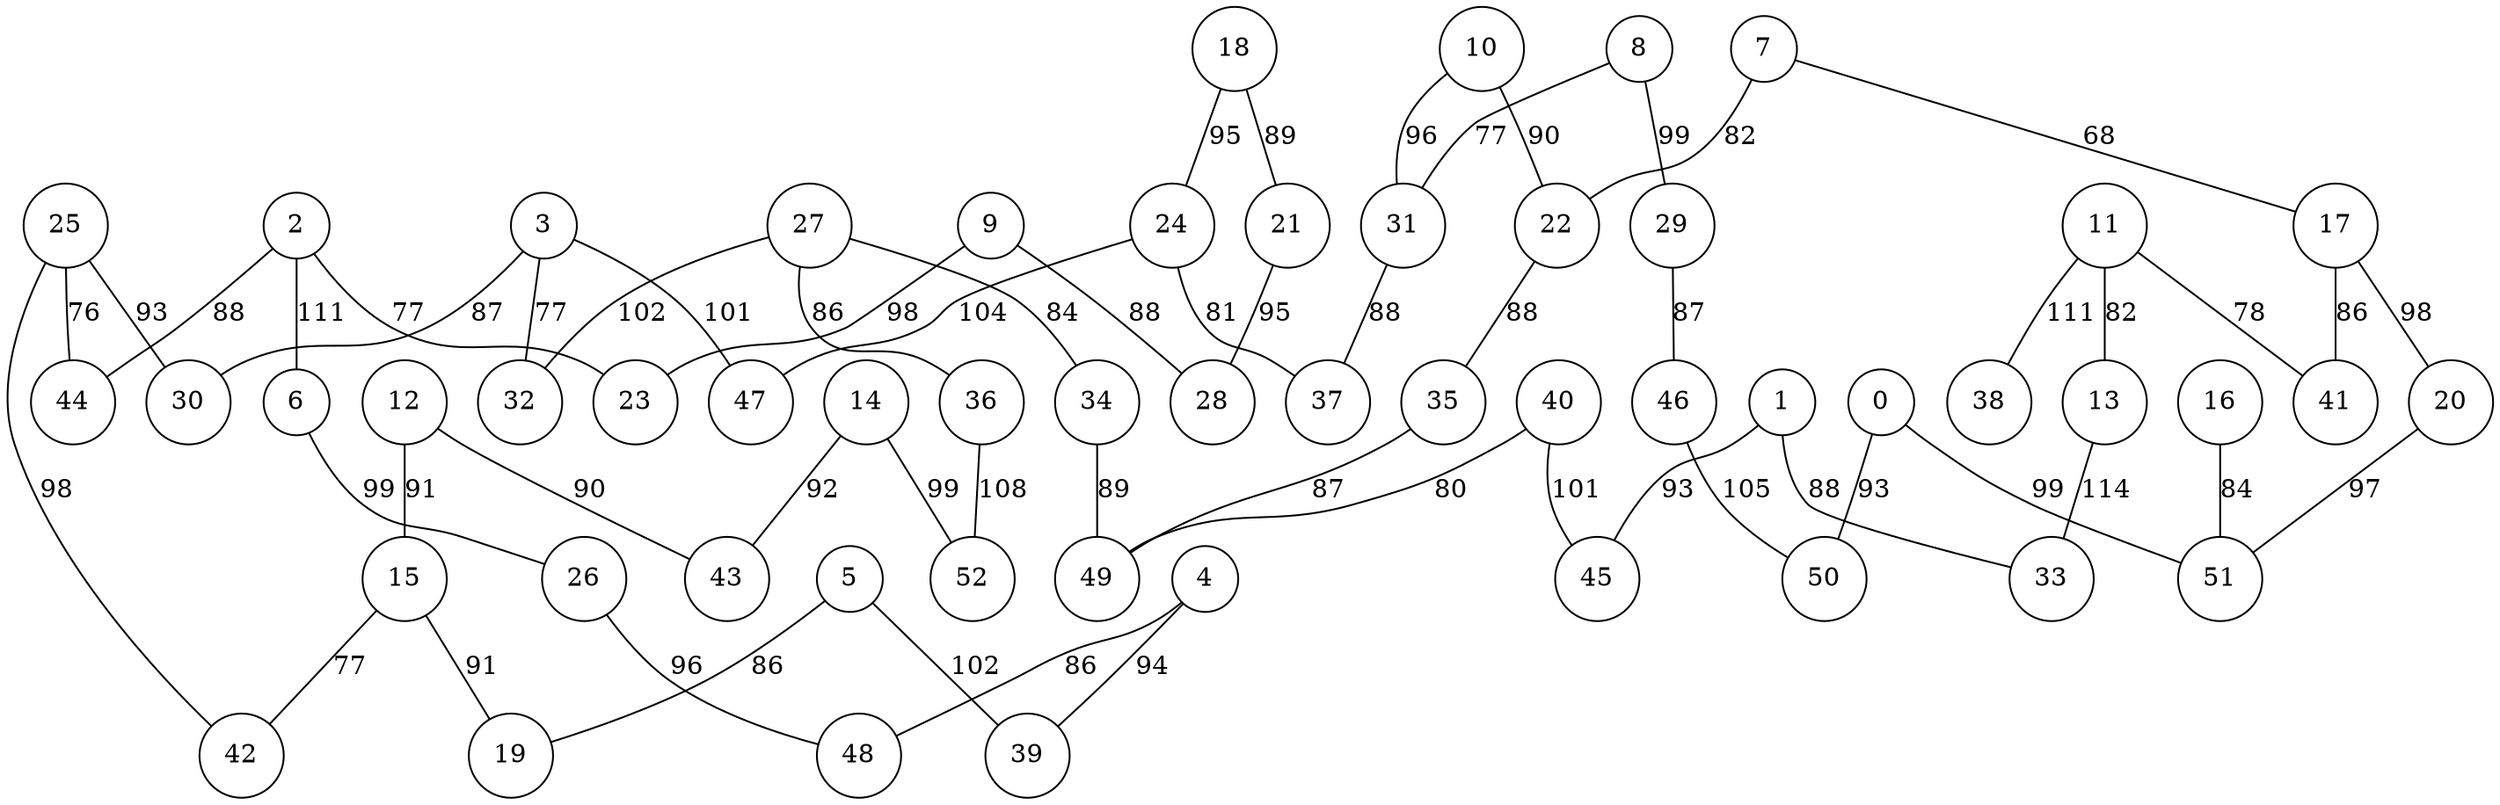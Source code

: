 graph qubit_interaction_graph {
    node [shape=circle];
    0 -- 50 [label=93];
    0 -- 51 [label=99];
    1 -- 33 [label=88];
    1 -- 45 [label=93];
    2 -- 6 [label=111];
    2 -- 23 [label=77];
    2 -- 44 [label=88];
    3 -- 30 [label=87];
    3 -- 47 [label=101];
    3 -- 32 [label=77];
    4 -- 48 [label=86];
    4 -- 39 [label=94];
    5 -- 19 [label=86];
    5 -- 39 [label=102];
    6 -- 26 [label=99];
    7 -- 17 [label=68];
    7 -- 22 [label=82];
    8 -- 31 [label=77];
    8 -- 29 [label=99];
    9 -- 28 [label=88];
    9 -- 23 [label=98];
    10 -- 22 [label=90];
    10 -- 31 [label=96];
    11 -- 41 [label=78];
    11 -- 38 [label=111];
    11 -- 13 [label=82];
    12 -- 43 [label=90];
    12 -- 15 [label=91];
    13 -- 33 [label=114];
    14 -- 43 [label=92];
    14 -- 52 [label=99];
    15 -- 19 [label=91];
    15 -- 42 [label=77];
    16 -- 51 [label=84];
    17 -- 41 [label=86];
    17 -- 20 [label=98];
    18 -- 21 [label=89];
    18 -- 24 [label=95];
    20 -- 51 [label=97];
    21 -- 28 [label=95];
    22 -- 35 [label=88];
    24 -- 37 [label=81];
    24 -- 47 [label=104];
    25 -- 42 [label=98];
    25 -- 44 [label=76];
    25 -- 30 [label=93];
    26 -- 48 [label=96];
    27 -- 32 [label=102];
    27 -- 34 [label=84];
    27 -- 36 [label=86];
    29 -- 46 [label=87];
    31 -- 37 [label=88];
    34 -- 49 [label=89];
    35 -- 49 [label=87];
    36 -- 52 [label=108];
    40 -- 45 [label=101];
    40 -- 49 [label=80];
    46 -- 50 [label=105];
}
